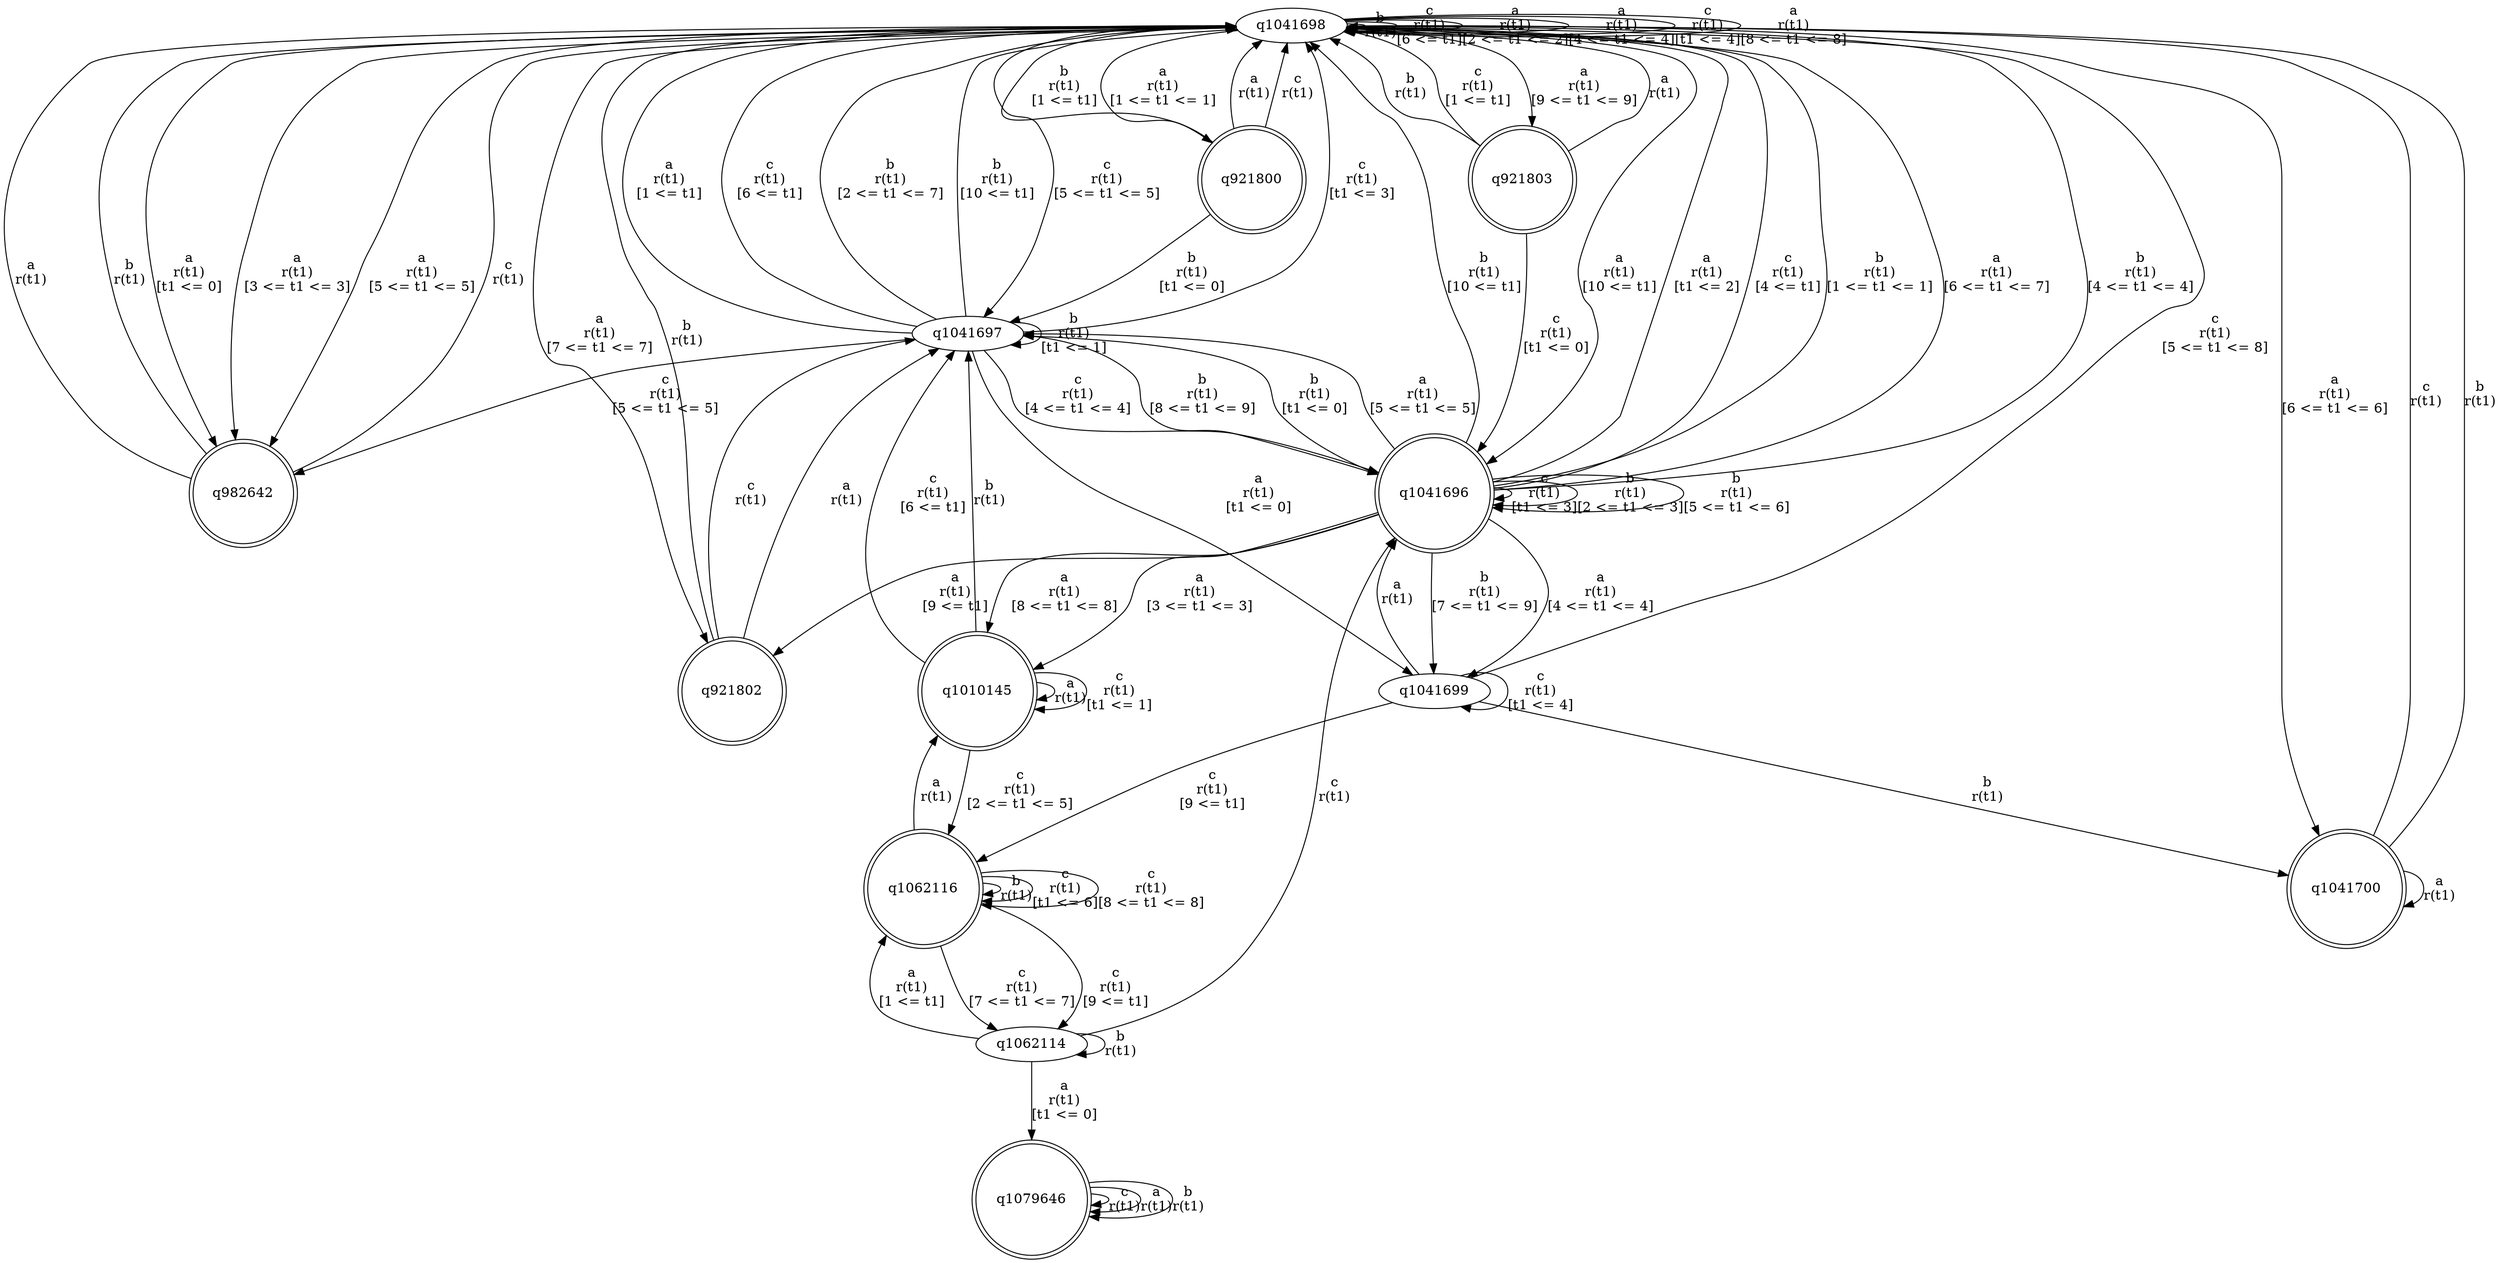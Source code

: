 digraph "tests_1/test43/solution101/solution_verwer" {
	q1041698[label=q1041698]
	q982642[label=q982642 shape=doublecircle]
	q921800[label=q921800 shape=doublecircle]
	q1041697[label=q1041697]
	q1041699[label=q1041699]
	q1041696[label=q1041696 shape=doublecircle]
	q1010145[label=q1010145 shape=doublecircle]
	q1062116[label=q1062116 shape=doublecircle]
	q1062114[label=q1062114]
	q1079646[label=q1079646 shape=doublecircle]
	q921802[label=q921802 shape=doublecircle]
	q1041700[label=q1041700 shape=doublecircle]
	q921803[label=q921803 shape=doublecircle]
	q1041698 -> q1041698[label="b\nr(t1)\n"]
	q1041698 -> q1041698[label="c\nr(t1)\n[6 <= t1]"]
	q1041698 -> q982642[label="a\nr(t1)\n[t1 <= 0]"]
	q982642 -> q1041698[label="c\nr(t1)\n"]
	q982642 -> q1041698[label="a\nr(t1)\n"]
	q982642 -> q1041698[label="b\nr(t1)\n"]
	q1041698 -> q921800[label="a\nr(t1)\n[1 <= t1 <= 1]"]
	q921800 -> q1041698[label="a\nr(t1)\n"]
	q921800 -> q1041698[label="c\nr(t1)\n"]
	q921800 -> q1041697[label="b\nr(t1)\n[t1 <= 0]"]
	q1041697 -> q1041698[label="c\nr(t1)\n[t1 <= 3]"]
	q1041697 -> q1041699[label="a\nr(t1)\n[t1 <= 0]"]
	q1041699 -> q1041696[label="a\nr(t1)\n"]
	q1041696 -> q1041697[label="b\nr(t1)\n[t1 <= 0]"]
	q1041696 -> q1041696[label="c\nr(t1)\n[t1 <= 3]"]
	q1041696 -> q1041698[label="c\nr(t1)\n[4 <= t1]"]
	q1041696 -> q1041698[label="a\nr(t1)\n[t1 <= 2]"]
	q1041696 -> q1041698[label="b\nr(t1)\n[1 <= t1 <= 1]"]
	q1041696 -> q1010145[label="a\nr(t1)\n[3 <= t1 <= 3]"]
	q1010145 -> q1041697[label="b\nr(t1)\n"]
	q1010145 -> q1010145[label="a\nr(t1)\n"]
	q1010145 -> q1010145[label="c\nr(t1)\n[t1 <= 1]"]
	q1010145 -> q1062116[label="c\nr(t1)\n[2 <= t1 <= 5]"]
	q1062116 -> q1062116[label="b\nr(t1)\n"]
	q1062116 -> q1010145[label="a\nr(t1)\n"]
	q1062116 -> q1062116[label="c\nr(t1)\n[t1 <= 6]"]
	q1062116 -> q1062114[label="c\nr(t1)\n[7 <= t1 <= 7]"]
	q1062114 -> q1062114[label="b\nr(t1)\n"]
	q1062114 -> q1041696[label="c\nr(t1)\n"]
	q1062114 -> q1079646[label="a\nr(t1)\n[t1 <= 0]"]
	q1079646 -> q1079646[label="c\nr(t1)\n"]
	q1079646 -> q1079646[label="a\nr(t1)\n"]
	q1079646 -> q1079646[label="b\nr(t1)\n"]
	q1062114 -> q1062116[label="a\nr(t1)\n[1 <= t1]"]
	q1062116 -> q1062116[label="c\nr(t1)\n[8 <= t1 <= 8]"]
	q1062116 -> q1062114[label="c\nr(t1)\n[9 <= t1]"]
	q1010145 -> q1041697[label="c\nr(t1)\n[6 <= t1]"]
	q1041696 -> q1041696[label="b\nr(t1)\n[2 <= t1 <= 3]"]
	q1041696 -> q1041699[label="a\nr(t1)\n[4 <= t1 <= 4]"]
	q1041696 -> q1041698[label="b\nr(t1)\n[4 <= t1 <= 4]"]
	q1041696 -> q1041697[label="a\nr(t1)\n[5 <= t1 <= 5]"]
	q1041696 -> q1041696[label="b\nr(t1)\n[5 <= t1 <= 6]"]
	q1041696 -> q1041698[label="a\nr(t1)\n[6 <= t1 <= 7]"]
	q1041696 -> q1010145[label="a\nr(t1)\n[8 <= t1 <= 8]"]
	q1041696 -> q921802[label="a\nr(t1)\n[9 <= t1]"]
	q921802 -> q1041698[label="b\nr(t1)\n"]
	q921802 -> q1041697[label="a\nr(t1)\n"]
	q921802 -> q1041697[label="c\nr(t1)\n"]
	q1041696 -> q1041698[label="b\nr(t1)\n[10 <= t1]"]
	q1041696 -> q1041699[label="b\nr(t1)\n[7 <= t1 <= 9]"]
	q1041699 -> q1041700[label="b\nr(t1)\n"]
	q1041700 -> q1041698[label="c\nr(t1)\n"]
	q1041700 -> q1041698[label="b\nr(t1)\n"]
	q1041700 -> q1041700[label="a\nr(t1)\n"]
	q1041699 -> q1041699[label="c\nr(t1)\n[t1 <= 4]"]
	q1041699 -> q1062116[label="c\nr(t1)\n[9 <= t1]"]
	q1041699 -> q1041698[label="c\nr(t1)\n[5 <= t1 <= 8]"]
	q1041697 -> q1041698[label="a\nr(t1)\n[1 <= t1]"]
	q1041697 -> q1041696[label="c\nr(t1)\n[4 <= t1 <= 4]"]
	q1041697 -> q982642[label="c\nr(t1)\n[5 <= t1 <= 5]"]
	q1041697 -> q1041698[label="c\nr(t1)\n[6 <= t1]"]
	q1041697 -> q1041697[label="b\nr(t1)\n[t1 <= 1]"]
	q1041697 -> q1041698[label="b\nr(t1)\n[2 <= t1 <= 7]"]
	q1041697 -> q1041698[label="b\nr(t1)\n[10 <= t1]"]
	q1041697 -> q1041696[label="b\nr(t1)\n[8 <= t1 <= 9]"]
	q921800 -> q1041698[label="b\nr(t1)\n[1 <= t1]"]
	q1041698 -> q1041698[label="a\nr(t1)\n[2 <= t1 <= 2]"]
	q1041698 -> q982642[label="a\nr(t1)\n[3 <= t1 <= 3]"]
	q1041698 -> q1041698[label="a\nr(t1)\n[4 <= t1 <= 4]"]
	q1041698 -> q1041697[label="c\nr(t1)\n[5 <= t1 <= 5]"]
	q1041698 -> q1041698[label="c\nr(t1)\n[t1 <= 4]"]
	q1041698 -> q982642[label="a\nr(t1)\n[5 <= t1 <= 5]"]
	q1041698 -> q1041700[label="a\nr(t1)\n[6 <= t1 <= 6]"]
	q1041698 -> q921802[label="a\nr(t1)\n[7 <= t1 <= 7]"]
	q1041698 -> q1041698[label="a\nr(t1)\n[8 <= t1 <= 8]"]
	q1041698 -> q921803[label="a\nr(t1)\n[9 <= t1 <= 9]"]
	q921803 -> q1041698[label="a\nr(t1)\n"]
	q921803 -> q1041698[label="b\nr(t1)\n"]
	q921803 -> q1041696[label="c\nr(t1)\n[t1 <= 0]"]
	q921803 -> q1041698[label="c\nr(t1)\n[1 <= t1]"]
	q1041698 -> q1041696[label="a\nr(t1)\n[10 <= t1]"]
}
